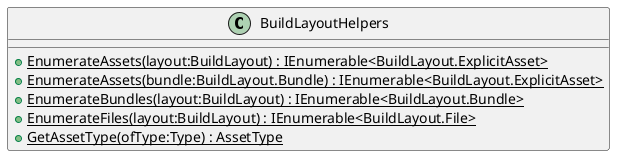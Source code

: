 @startuml
class BuildLayoutHelpers {
    + {static} EnumerateAssets(layout:BuildLayout) : IEnumerable<BuildLayout.ExplicitAsset>
    + {static} EnumerateAssets(bundle:BuildLayout.Bundle) : IEnumerable<BuildLayout.ExplicitAsset>
    + {static} EnumerateBundles(layout:BuildLayout) : IEnumerable<BuildLayout.Bundle>
    + {static} EnumerateFiles(layout:BuildLayout) : IEnumerable<BuildLayout.File>
    + {static} GetAssetType(ofType:Type) : AssetType
}
@enduml
